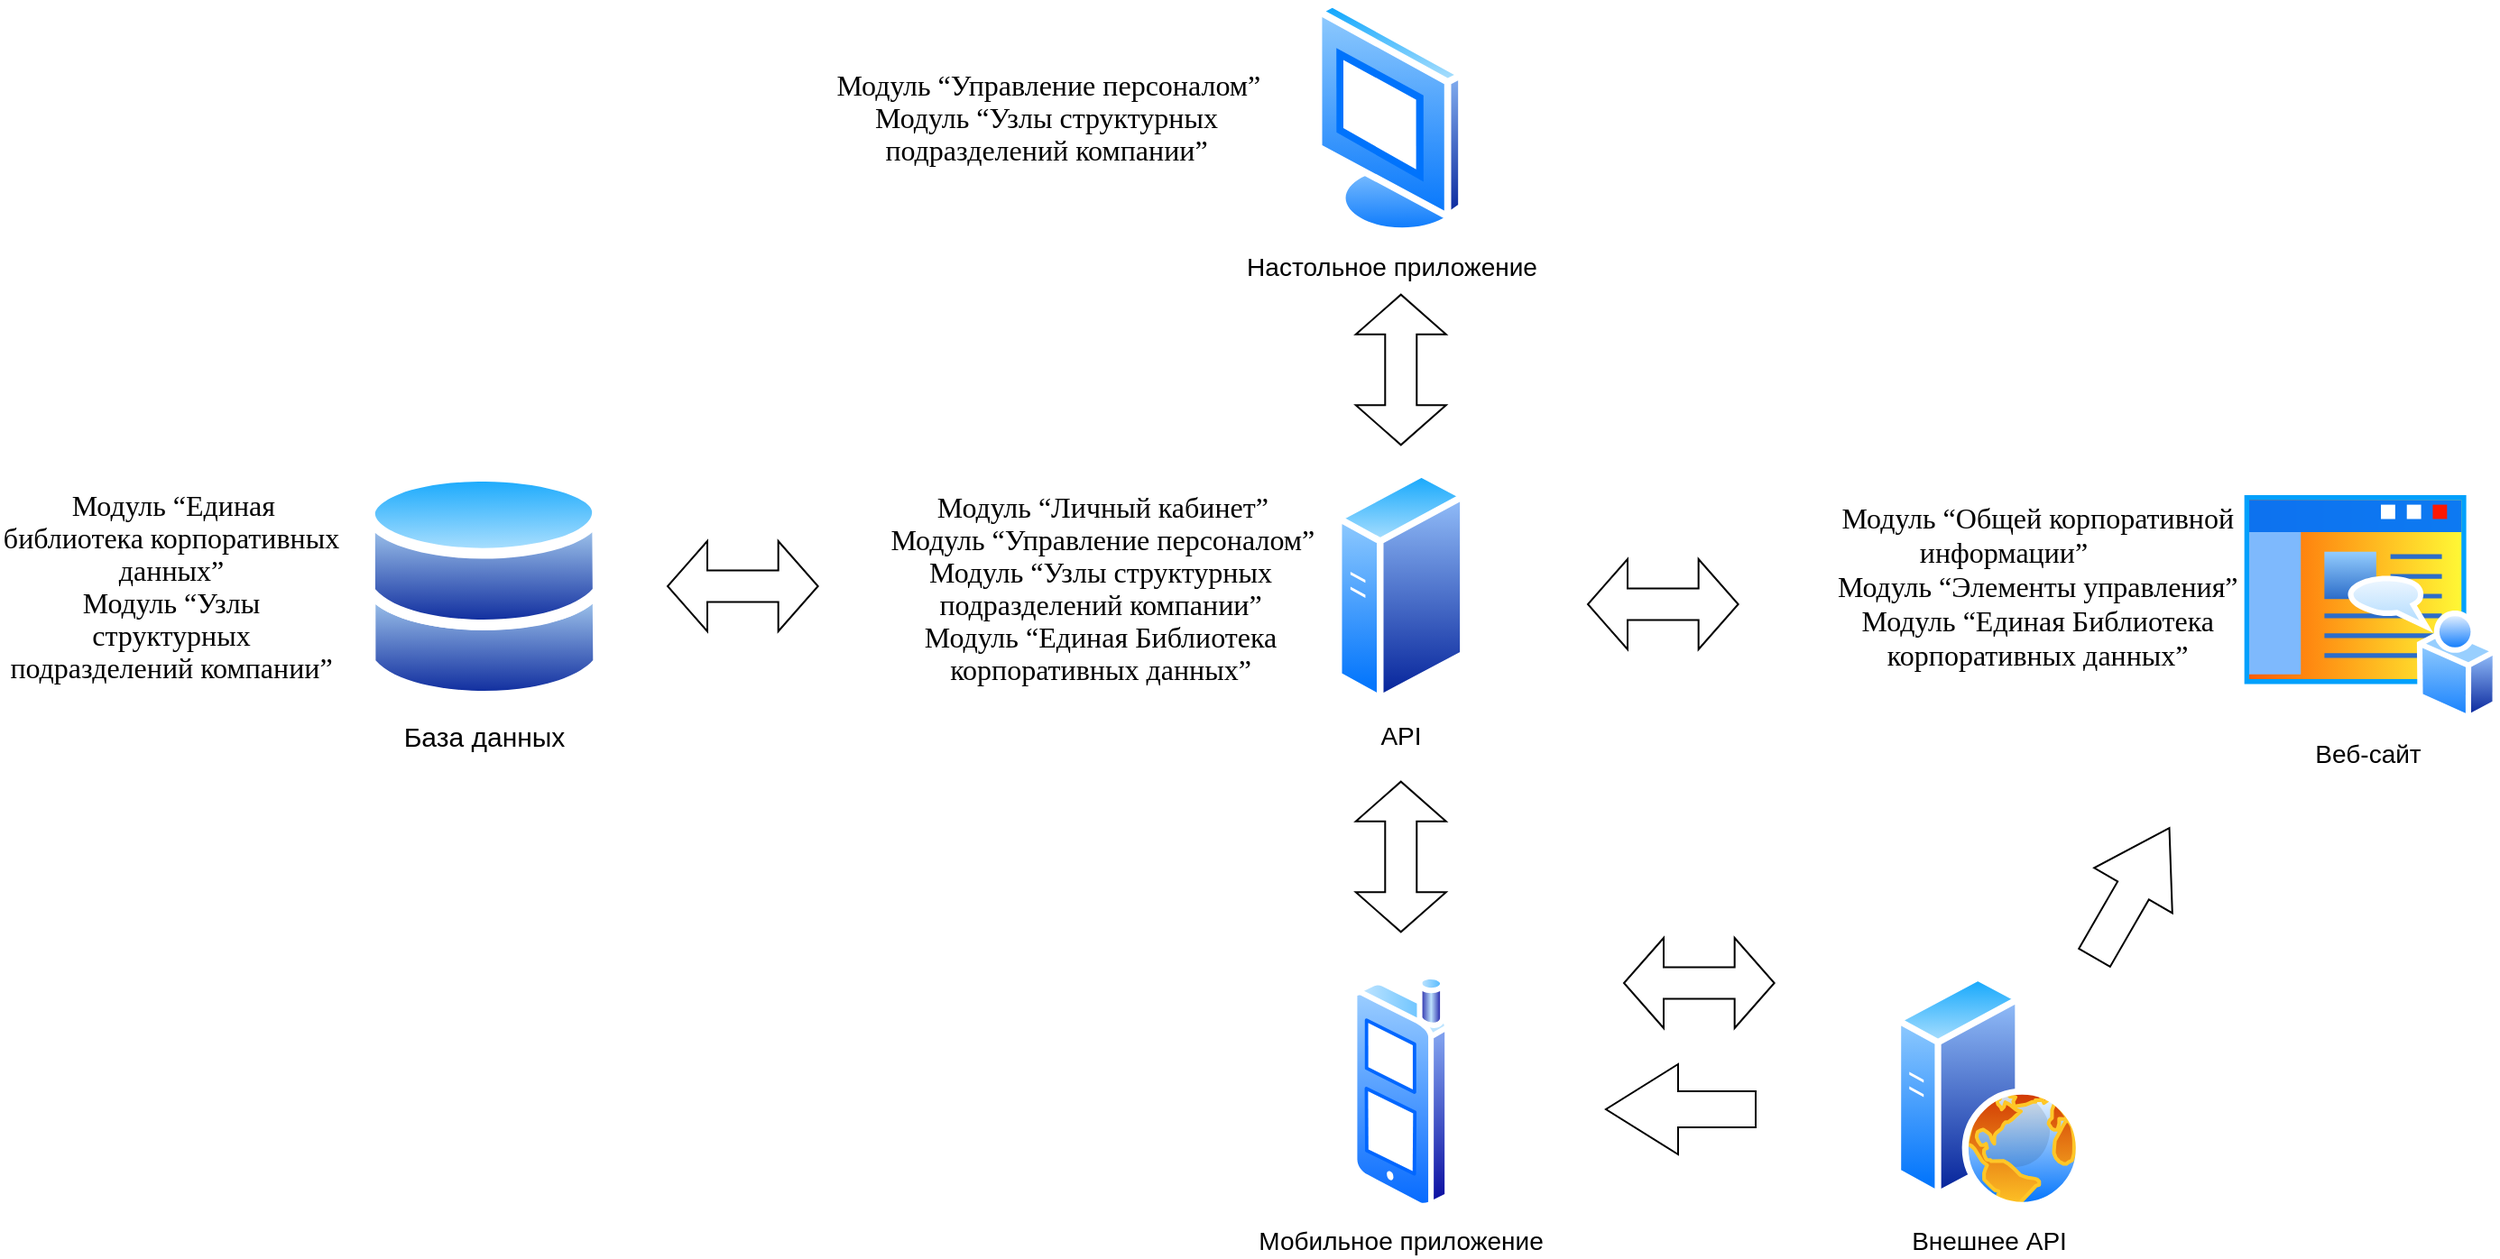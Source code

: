 <mxfile version="25.0.2">
  <diagram name="Страница — 1" id="PeaMwobM4UWotFXTlUND">
    <mxGraphModel dx="2390" dy="1407" grid="1" gridSize="10" guides="1" tooltips="1" connect="1" arrows="1" fold="1" page="1" pageScale="1" pageWidth="5000" pageHeight="5000" math="0" shadow="0">
      <root>
        <mxCell id="0" />
        <mxCell id="1" parent="0" />
        <mxCell id="6nUqvArvpno996wvTfeg-1" value="База данных" style="image;aspect=fixed;perimeter=ellipsePerimeter;html=1;align=center;shadow=0;dashed=0;spacingTop=3;image=img/lib/active_directory/databases.svg;fontSize=15;" parent="1" vertex="1">
          <mxGeometry x="691.95" y="540" width="132.65" height="130" as="geometry" />
        </mxCell>
        <mxCell id="6nUqvArvpno996wvTfeg-2" value="API" style="image;aspect=fixed;perimeter=ellipsePerimeter;html=1;align=center;shadow=0;dashed=0;spacingTop=3;image=img/lib/active_directory/generic_server.svg;fontSize=14;" parent="1" vertex="1">
          <mxGeometry x="1230" y="540" width="72.8" height="130" as="geometry" />
        </mxCell>
        <mxCell id="6nUqvArvpno996wvTfeg-3" value="Настольное приложение" style="image;aspect=fixed;perimeter=ellipsePerimeter;html=1;align=center;shadow=0;dashed=0;spacingTop=3;image=img/lib/active_directory/vista_terminal.svg;fontSize=14;" parent="1" vertex="1">
          <mxGeometry x="1218.3" y="280" width="84.5" height="130" as="geometry" />
        </mxCell>
        <mxCell id="6nUqvArvpno996wvTfeg-4" value="Веб-сайт" style="image;aspect=fixed;perimeter=ellipsePerimeter;html=1;align=center;shadow=0;dashed=0;spacingTop=3;image=img/lib/active_directory/home_page.svg;fontSize=14;" parent="1" vertex="1">
          <mxGeometry x="1730" y="550" width="144.44" height="130" as="geometry" />
        </mxCell>
        <mxCell id="6nUqvArvpno996wvTfeg-5" value="Внешнее API" style="image;aspect=fixed;perimeter=ellipsePerimeter;html=1;align=center;shadow=0;dashed=0;spacingTop=3;image=img/lib/active_directory/web_server.svg;fontSize=14;" parent="1" vertex="1">
          <mxGeometry x="1540" y="820" width="104" height="130" as="geometry" />
        </mxCell>
        <mxCell id="6nUqvArvpno996wvTfeg-6" value="Мобильное приложение" style="image;aspect=fixed;perimeter=ellipsePerimeter;html=1;align=center;shadow=0;dashed=0;spacingTop=3;image=img/lib/active_directory/cell_phone.svg;fontSize=14;" parent="1" vertex="1">
          <mxGeometry x="1239.1" y="820" width="54.6" height="130" as="geometry" />
        </mxCell>
        <mxCell id="6nUqvArvpno996wvTfeg-8" value="" style="html=1;shadow=0;dashed=0;align=center;verticalAlign=middle;shape=mxgraph.arrows2.twoWayArrow;dy=0.65;dx=22;rotation=90;" parent="1" vertex="1">
          <mxGeometry x="1224.73" y="460" width="83.33" height="50" as="geometry" />
        </mxCell>
        <mxCell id="6nUqvArvpno996wvTfeg-9" value="" style="html=1;shadow=0;dashed=0;align=center;verticalAlign=middle;shape=mxgraph.arrows2.twoWayArrow;dy=0.65;dx=22;rotation=0;" parent="1" vertex="1">
          <mxGeometry x="1390" y="800" width="83.33" height="50" as="geometry" />
        </mxCell>
        <mxCell id="6nUqvArvpno996wvTfeg-10" value="" style="html=1;shadow=0;dashed=0;align=center;verticalAlign=middle;shape=mxgraph.arrows2.twoWayArrow;dy=0.65;dx=22;rotation=0;" parent="1" vertex="1">
          <mxGeometry x="1370" y="590" width="83.33" height="50" as="geometry" />
        </mxCell>
        <mxCell id="6nUqvArvpno996wvTfeg-12" value="" style="html=1;shadow=0;dashed=0;align=center;verticalAlign=middle;shape=mxgraph.arrows2.arrow;dy=0.6;dx=40;notch=0;rotation=-60;" parent="1" vertex="1">
          <mxGeometry x="1630" y="750" width="83" height="50" as="geometry" />
        </mxCell>
        <mxCell id="6nUqvArvpno996wvTfeg-14" value="" style="html=1;shadow=0;dashed=0;align=center;verticalAlign=middle;shape=mxgraph.arrows2.twoWayArrow;dy=0.65;dx=22;rotation=0;" parent="1" vertex="1">
          <mxGeometry x="860" y="580" width="83.33" height="50" as="geometry" />
        </mxCell>
        <mxCell id="3w8vfXfizpoETC5X9kdN-1" value="&lt;p class=&quot;MsoNormal&quot; style=&quot;margin: 0cm 0cm 0.0pt; line-height: normal;&quot;&gt;&lt;span style=&quot;font-size:12.0pt;font-family:&amp;quot;Times New Roman&amp;quot;,serif;mso-fareast-font-family:&lt;br/&gt;&amp;quot;Times New Roman&amp;quot;&quot;&gt;&lt;span style=&quot;font-variant-numeric: normal; font-variant-east-asian: normal; font-variant-alternates: normal; font-size-adjust: none; font-kerning: auto; font-optical-sizing: auto; font-feature-settings: normal; font-variation-settings: normal; font-variant-position: normal; font-stretch: normal; font-size: 7pt; line-height: normal; font-family: &amp;quot;Times New Roman&amp;quot;;&quot;&gt;&amp;nbsp;&lt;/span&gt;&lt;/span&gt;&lt;span style=&quot;font-size:12.0pt;font-family:&amp;quot;Times New Roman&amp;quot;,serif&quot;&gt;Модуль “Управление персоналом”&lt;/span&gt;&lt;/p&gt;&lt;p class=&quot;MsoNormal&quot; style=&quot;margin: 0cm 0cm 0.0pt; line-height: normal;&quot;&gt;&lt;span style=&quot;font-family: &amp;quot;Times New Roman&amp;quot;, serif; font-size: 16px;&quot;&gt;Модуль “Узлы структурных подразделений компании”&lt;/span&gt;&lt;span style=&quot;font-size:12.0pt;font-family:&amp;quot;Times New Roman&amp;quot;,serif&quot;&gt;&lt;br&gt;&lt;/span&gt;&lt;/p&gt;" style="text;html=1;align=center;verticalAlign=middle;whiteSpace=wrap;rounded=0;" parent="1" vertex="1">
          <mxGeometry x="939.96" y="330" width="260" height="30" as="geometry" />
        </mxCell>
        <mxCell id="XYXrT4Lq5NBKRMDPaWNo-2" value="&lt;p style=&quot;margin: 0cm 0cm 0.0pt; line-height: normal;&quot; class=&quot;MsoNormal&quot;&gt;&lt;span style=&quot;font-size:12.0pt;font-family:&amp;quot;Times New Roman&amp;quot;,serif;mso-fareast-font-family:&lt;br/&gt;&amp;quot;Times New Roman&amp;quot;&quot;&gt;&lt;span style=&quot;font-variant-numeric: normal; font-variant-east-asian: normal; font-variant-alternates: normal; font-size-adjust: none; font-kerning: auto; font-optical-sizing: auto; font-feature-settings: normal; font-variation-settings: normal; font-variant-position: normal; font-stretch: normal; font-size: 7pt; line-height: normal; font-family: &amp;quot;Times New Roman&amp;quot;;&quot;&gt;&amp;nbsp;&lt;/span&gt;&lt;/span&gt;&lt;span style=&quot;font-size:12.0pt;font-family:&amp;quot;Times New Roman&amp;quot;,serif&quot;&gt;Модуль “Единая библиотека корпоративных данных”&lt;/span&gt;&lt;/p&gt;&lt;p style=&quot;margin: 0cm 0cm 0.0pt; line-height: normal;&quot; class=&quot;MsoNormal&quot;&gt;&lt;span style=&quot;font-family: &amp;quot;Times New Roman&amp;quot;, serif; font-size: 16px;&quot;&gt;Модуль “Узлы структурных подразделений компании”&lt;/span&gt;&lt;span style=&quot;font-size:12.0pt;font-family:&amp;quot;Times New Roman&amp;quot;,serif&quot;&gt;&lt;br&gt;&lt;/span&gt;&lt;/p&gt;" style="text;html=1;align=center;verticalAlign=middle;whiteSpace=wrap;rounded=0;" vertex="1" parent="1">
          <mxGeometry x="490" y="590" width="190" height="30" as="geometry" />
        </mxCell>
        <mxCell id="XYXrT4Lq5NBKRMDPaWNo-3" value="&lt;p class=&quot;MsoNormal&quot; style=&quot;margin: 0cm 0cm 0.0pt; line-height: normal;&quot;&gt;&lt;span style=&quot;font-size:12.0pt;font-family:&amp;quot;Times New Roman&amp;quot;,serif;mso-fareast-font-family:&lt;br/&gt;&amp;quot;Times New Roman&amp;quot;&quot;&gt;&lt;span style=&quot;font-variant-numeric: normal; font-variant-east-asian: normal; font-variant-alternates: normal; font-size-adjust: none; font-kerning: auto; font-optical-sizing: auto; font-feature-settings: normal; font-variation-settings: normal; font-variant-position: normal; font-stretch: normal; font-size: 7pt; line-height: normal; font-family: &amp;quot;Times New Roman&amp;quot;;&quot;&gt;&amp;nbsp;&lt;/span&gt;&lt;/span&gt;&lt;span style=&quot;font-size:12.0pt;font-family:&amp;quot;Times New Roman&amp;quot;,serif&quot;&gt;Модуль “Личный кабинет”&lt;/span&gt;&lt;/p&gt;&lt;p class=&quot;MsoNormal&quot; style=&quot;margin: 0cm 0cm 0.0pt; line-height: normal;&quot;&gt;&lt;span style=&quot;font-size: 12pt; font-family: &amp;quot;Times New Roman&amp;quot;, serif;&quot;&gt;&lt;span style=&quot;font-variant-numeric: normal; font-variant-east-asian: normal; font-variant-alternates: normal; font-size-adjust: none; font-kerning: auto; font-optical-sizing: auto; font-feature-settings: normal; font-variation-settings: normal; font-variant-position: normal; font-stretch: normal; font-size: 7pt; line-height: normal; font-family: &amp;quot;Times New Roman&amp;quot;;&quot;&gt;&amp;nbsp;&lt;/span&gt;&lt;/span&gt;&lt;span style=&quot;font-size: 12pt; font-family: &amp;quot;Times New Roman&amp;quot;, serif;&quot;&gt;Модуль “Управление персоналом”&lt;/span&gt;&lt;/p&gt;&lt;p class=&quot;MsoNormal&quot; style=&quot;margin: 0cm 0cm 0.0pt; line-height: normal;&quot;&gt;&lt;span style=&quot;font-family: &amp;quot;Times New Roman&amp;quot;, serif; font-size: 16px;&quot;&gt;Модуль “Узлы структурных подразделений компании”&lt;/span&gt;&lt;/p&gt;&lt;p class=&quot;MsoNormal&quot; style=&quot;margin: 0cm 0cm 0.0pt; line-height: normal;&quot;&gt;&lt;span style=&quot;font-family: &amp;quot;Times New Roman&amp;quot;, serif; text-align: justify; text-indent: 28.3pt; background-color: initial;&quot;&gt;&lt;font style=&quot;font-size: 16px;&quot;&gt;Модуль “Единая Библиотека&lt;br/&gt;корпоративных данных”&lt;/font&gt;&lt;/span&gt;&lt;/p&gt;&lt;p class=&quot;MsoNormal&quot; style=&quot;margin: 0cm 0cm 0.0pt; line-height: normal;&quot;&gt;&lt;span style=&quot;font-family: &amp;quot;Times New Roman&amp;quot;, serif; font-size: 16px;&quot;&gt;&lt;br&gt;&lt;/span&gt;&lt;/p&gt;" style="text;html=1;align=center;verticalAlign=middle;whiteSpace=wrap;rounded=0;" vertex="1" parent="1">
          <mxGeometry x="970" y="600" width="260" height="30" as="geometry" />
        </mxCell>
        <mxCell id="XYXrT4Lq5NBKRMDPaWNo-6" value="&lt;p style=&quot;margin-top: 0cm; margin-right: 0cm; margin-bottom: 0.0pt; text-indent: 28.3pt;&quot; class=&quot;MsoNormal&quot;&gt;&lt;span style=&quot;font-family:&amp;quot;Times New Roman&amp;quot;,serif;&lt;br/&gt;mso-fareast-font-family:&amp;quot;Times New Roman&amp;quot;&quot;&gt;Модуль “Общей корпоративной&lt;br&gt;информации”&lt;/span&gt;&lt;/p&gt;&lt;p style=&quot;margin-top: 0cm; margin-right: 0cm; margin-bottom: 0.0pt; text-indent: 28.3pt;&quot; class=&quot;MsoNormal&quot;&gt;&lt;span style=&quot;background-color: initial; font-family: &amp;quot;Times New Roman&amp;quot;, serif; text-indent: 28.3pt;&quot;&gt;Модуль “Элементы управления”&lt;/span&gt;&lt;/p&gt;&lt;p style=&quot;margin-top: 0cm; margin-right: 0cm; margin-bottom: 0.0pt; text-indent: 28.3pt;&quot; class=&quot;MsoNormal&quot;&gt;&lt;span style=&quot;font-family: &amp;quot;Times New Roman&amp;quot;, serif; text-indent: 28.3pt; background-color: initial;&quot;&gt;Модуль “Единая Библиотека&lt;/span&gt;&lt;/p&gt;&lt;p style=&quot;margin-top: 0cm; margin-right: 0cm; margin-bottom: 0.0pt; text-indent: 28.3pt;&quot; class=&quot;MsoNormal&quot;&gt;&lt;span style=&quot;font-family:&amp;quot;Times New Roman&amp;quot;,serif;&lt;br/&gt;mso-fareast-font-family:&amp;quot;Times New Roman&amp;quot;&quot;&gt;корпоративных данных”&lt;/span&gt;&lt;/p&gt;" style="text;html=1;align=center;verticalAlign=middle;fontSize=16;spacing=0;" vertex="1" parent="1">
          <mxGeometry x="1520" y="590" width="160" height="30" as="geometry" />
        </mxCell>
        <mxCell id="XYXrT4Lq5NBKRMDPaWNo-10" value="" style="html=1;shadow=0;dashed=0;align=center;verticalAlign=middle;shape=mxgraph.arrows2.twoWayArrow;dy=0.65;dx=22;rotation=90;" vertex="1" parent="1">
          <mxGeometry x="1224.73" y="730" width="83.33" height="50" as="geometry" />
        </mxCell>
        <mxCell id="XYXrT4Lq5NBKRMDPaWNo-11" value="" style="html=1;shadow=0;dashed=0;align=center;verticalAlign=middle;shape=mxgraph.arrows2.arrow;dy=0.6;dx=40;notch=0;rotation=-180;" vertex="1" parent="1">
          <mxGeometry x="1380" y="870" width="83" height="50" as="geometry" />
        </mxCell>
      </root>
    </mxGraphModel>
  </diagram>
</mxfile>
